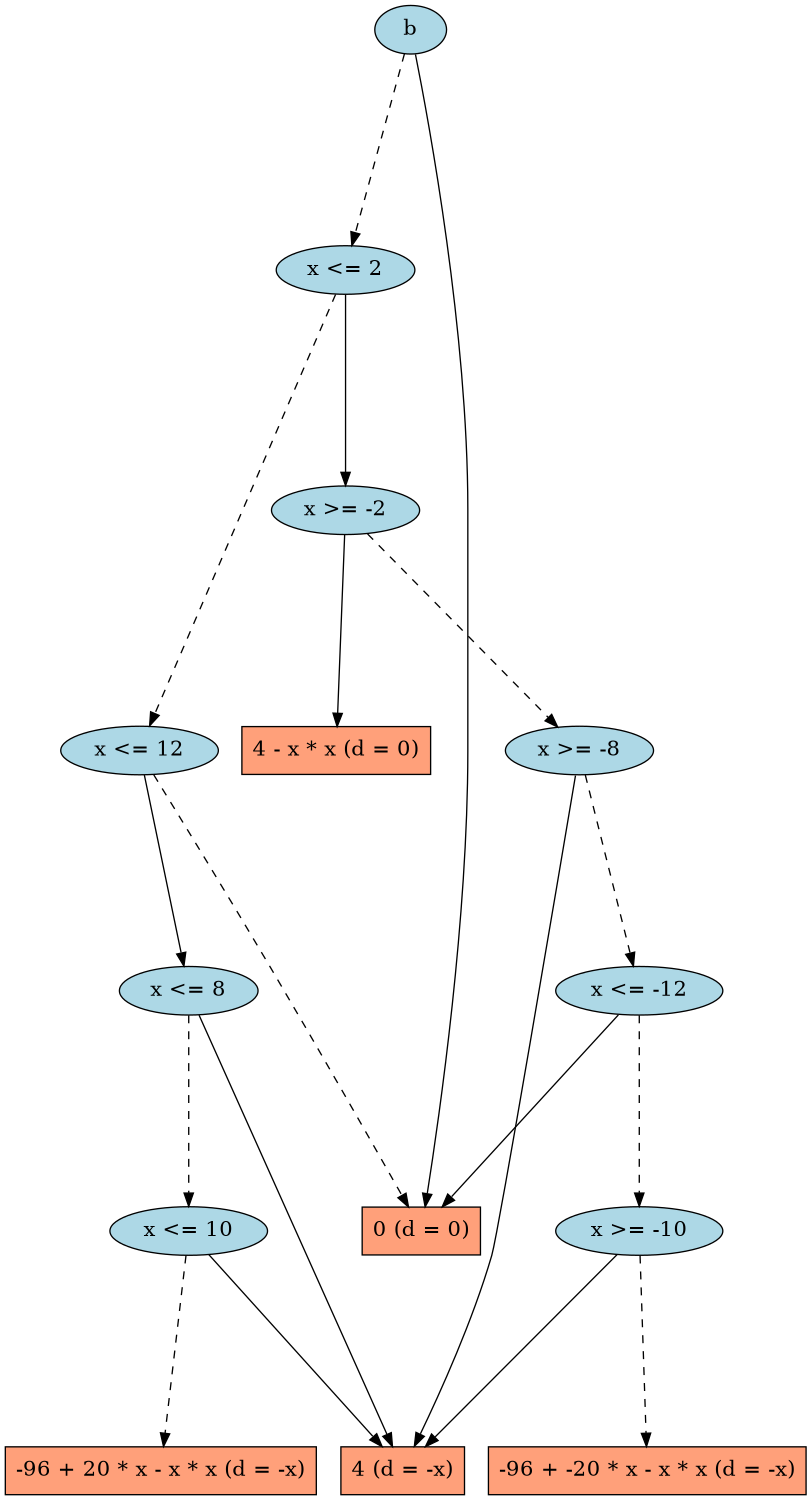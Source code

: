 digraph G { 
graph [ fontname = "Helvetica",fontsize="16",ratio = "auto",
        size="7.5,10",ranksep="2.00" ];
node [fontsize="16"];
"504" [label="x >= -2",fillcolor=lightblue,color=black,shape=ellipse,style=filled];
"509" [label="b",fillcolor=lightblue,color=black,shape=ellipse,style=filled];
"508" [label="x <= 2",fillcolor=lightblue,color=black,shape=ellipse,style=filled];
"371" [label="x <= 10",fillcolor=lightblue,color=black,shape=ellipse,style=filled];
"209" [label="-96 + -20 * x - x * x (d = -x)",fillcolor=lightsalmon,color=black,shape=box,style=filled];
"2" [label="4 (d = -x)",fillcolor=lightsalmon,color=black,shape=box,style=filled];
"1" [label="0 (d = 0)",fillcolor=lightsalmon,color=black,shape=box,style=filled];
"181" [label="-96 + 20 * x - x * x (d = -x)",fillcolor=lightsalmon,color=black,shape=box,style=filled];
"457" [label="x >= -8",fillcolor=lightblue,color=black,shape=ellipse,style=filled];
"5" [label="4 - x * x (d = 0)",fillcolor=lightsalmon,color=black,shape=box,style=filled];
"455" [label="x >= -10",fillcolor=lightblue,color=black,shape=ellipse,style=filled];
"456" [label="x <= -12",fillcolor=lightblue,color=black,shape=ellipse,style=filled];
"400" [label="x <= 12",fillcolor=lightblue,color=black,shape=ellipse,style=filled];
"399" [label="x <= 8",fillcolor=lightblue,color=black,shape=ellipse,style=filled];
"504" -> "457" [color=black,style=dashed];
"504" -> "5" [color=black,style=solid];
"509" -> "1" [color=black,style=solid];
"509" -> "508" [color=black,style=dashed];
"508" -> "504" [color=black,style=solid];
"508" -> "400" [color=black,style=dashed];
"371" -> "2" [color=black,style=solid];
"371" -> "181" [color=black,style=dashed];
"457" -> "2" [color=black,style=solid];
"457" -> "456" [color=black,style=dashed];
"455" -> "2" [color=black,style=solid];
"455" -> "209" [color=black,style=dashed];
"456" -> "1" [color=black,style=solid];
"456" -> "455" [color=black,style=dashed];
"400" -> "1" [color=black,style=dashed];
"400" -> "399" [color=black,style=solid];
"399" -> "2" [color=black,style=solid];
"399" -> "371" [color=black,style=dashed];
}
